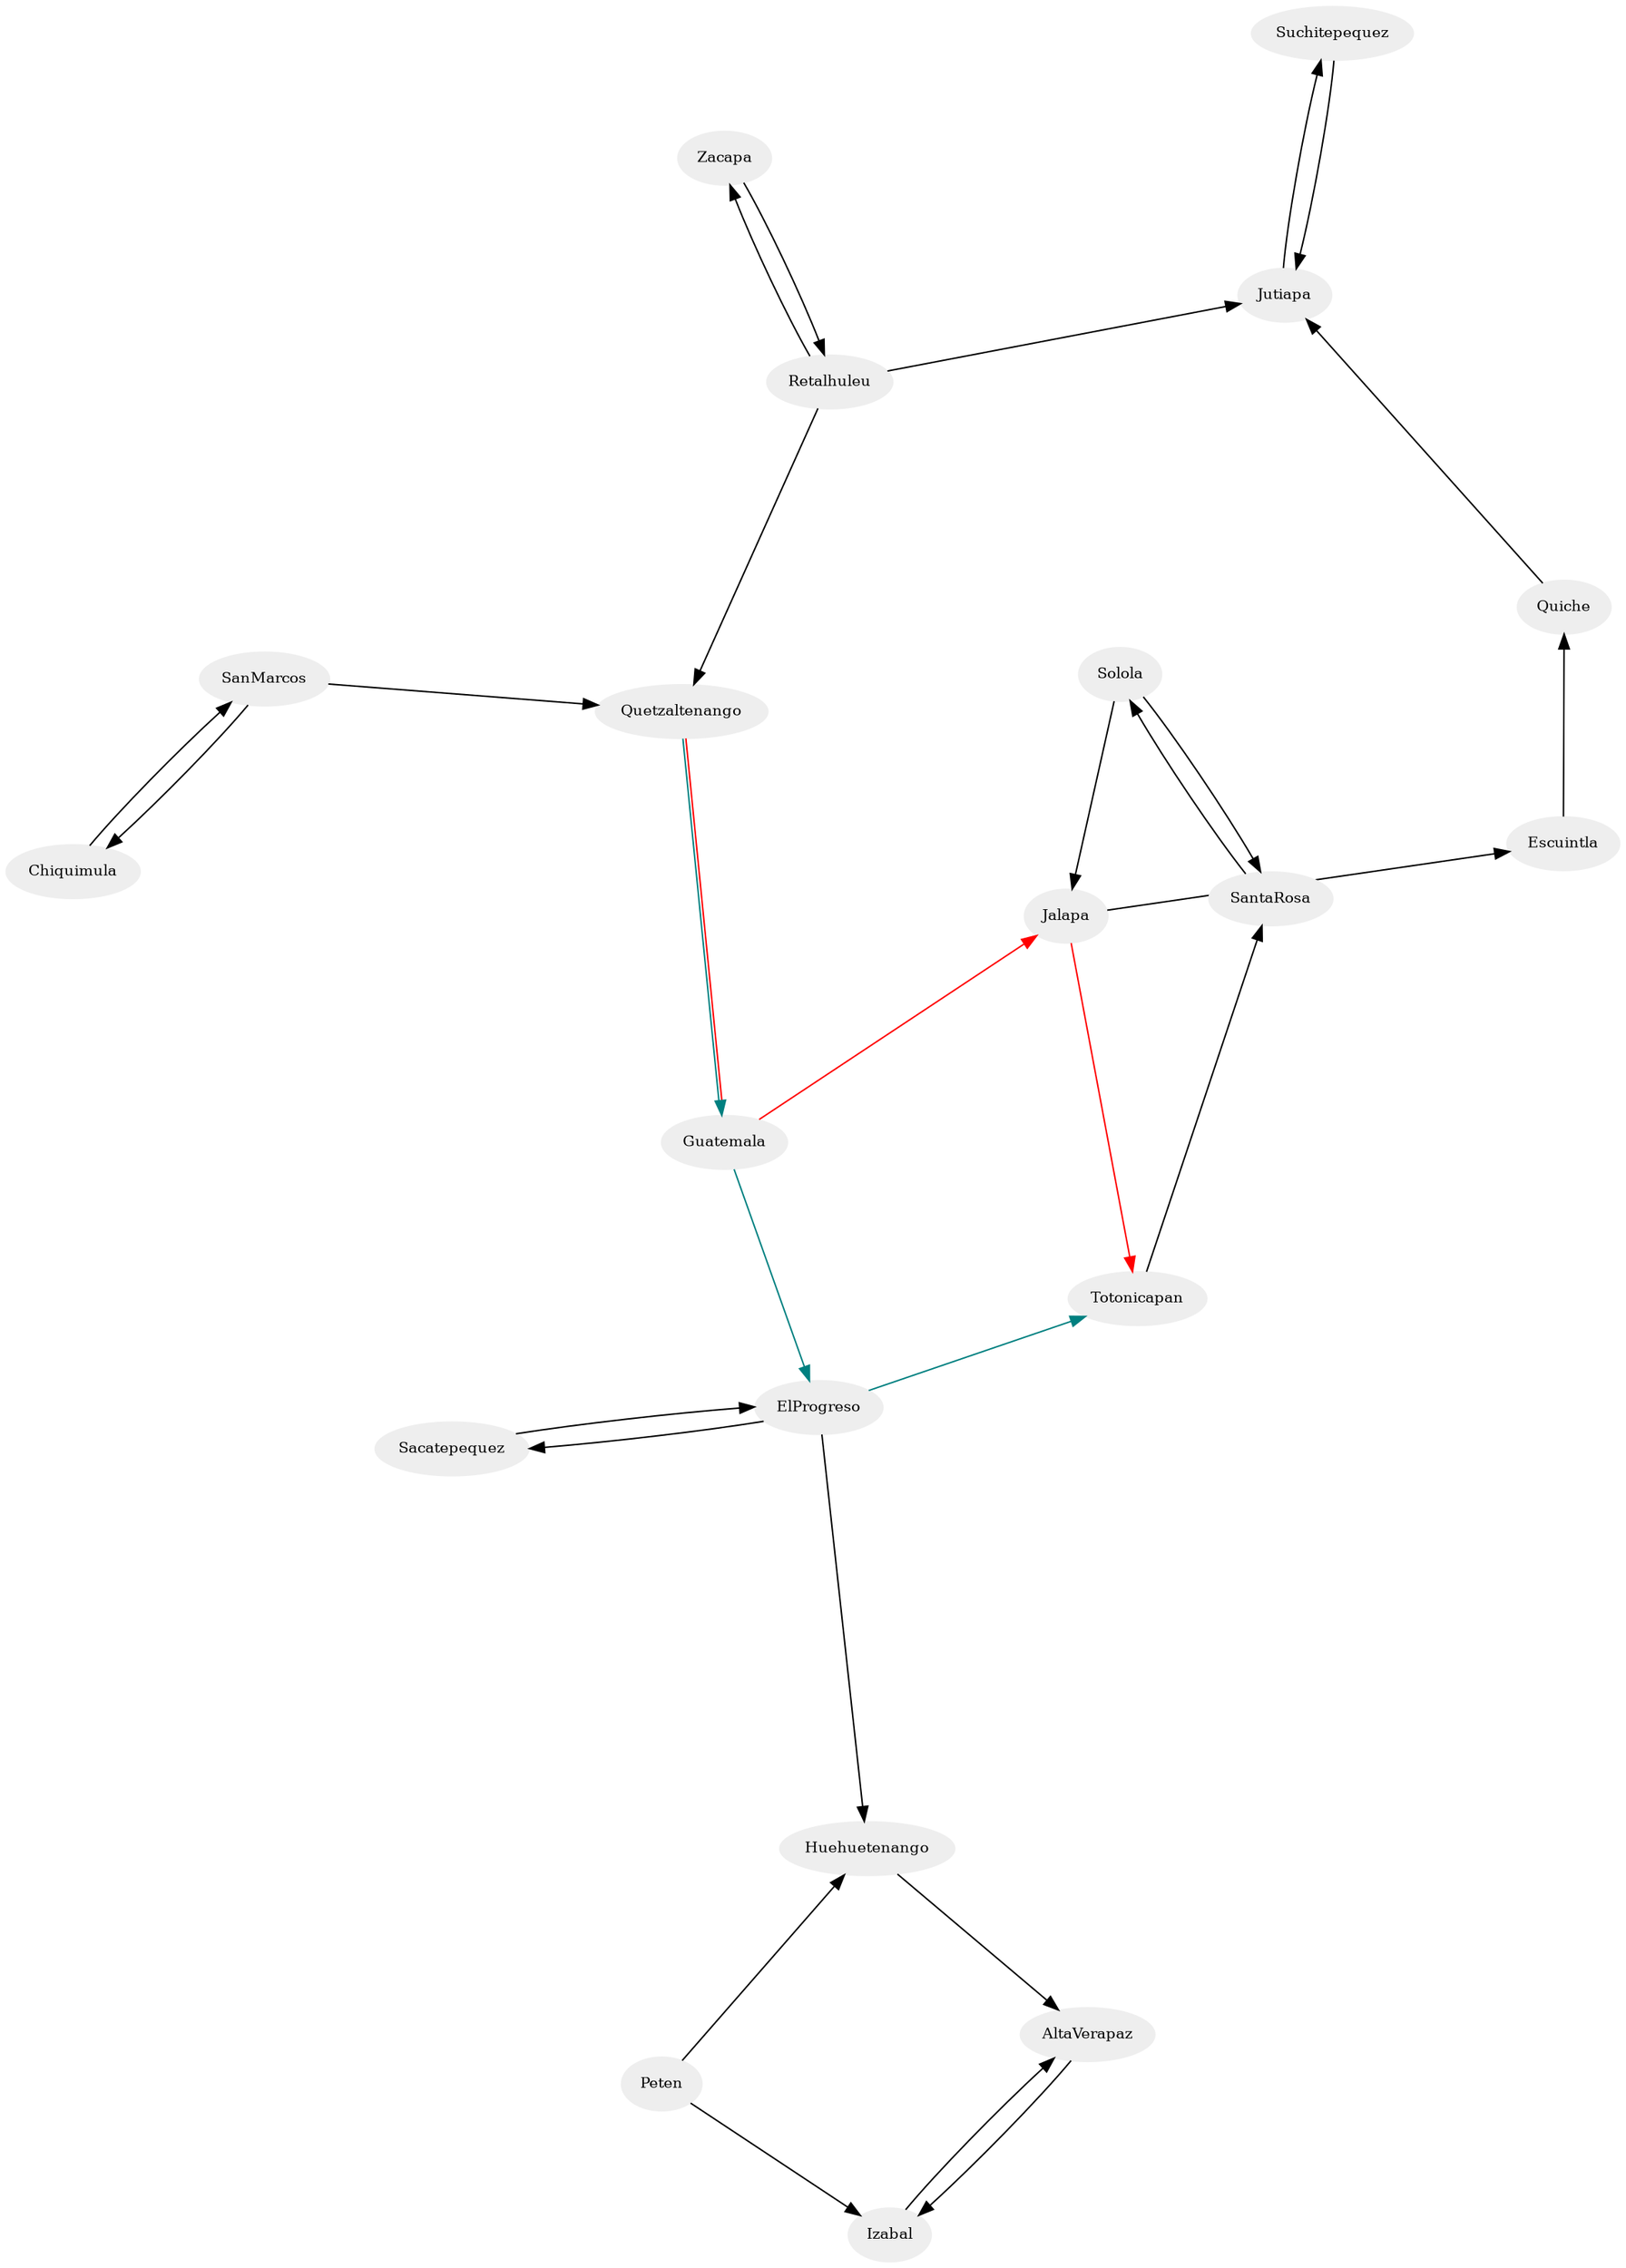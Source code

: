  digraph G
{
node [style = filled]
node [fillcolor = "#EEEEEE"]
node [color = "#EEEEEE"]
node [fontsize = 10]
layout=fdp
K=2
Quetzaltenango->Guatemala[color="teal:red"]
Guatemala->ElProgreso[color="teal"]
Guatemala->Jalapa[color="red"]
SanMarcos->Quetzaltenango
SanMarcos->Chiquimula
AltaVerapaz->Izabal
Izabal->AltaVerapaz
Peten->Huehuetenango
Peten->Izabal
Huehuetenango->AltaVerapaz
Quiche->Jutiapa
Jutiapa->Suchitepequez
Escuintla->Quiche
Chiquimula->SanMarcos
Zacapa->Retalhuleu
Retalhuleu->Zacapa
Retalhuleu->Jutiapa
Retalhuleu->Quetzaltenango
Suchitepequez->Jutiapa
SantaRosa->Solola
Solola->SantaRosa
Solola->Jalapa
Jalapa->Totonicapan[color="red"]
Jalapa->Escuintla
Totonicapan->SantaRosa
ElProgreso->Totonicapan[color="teal"]
ElProgreso->Sacatepequez
ElProgreso->Huehuetenango
Sacatepequez->ElProgreso
}